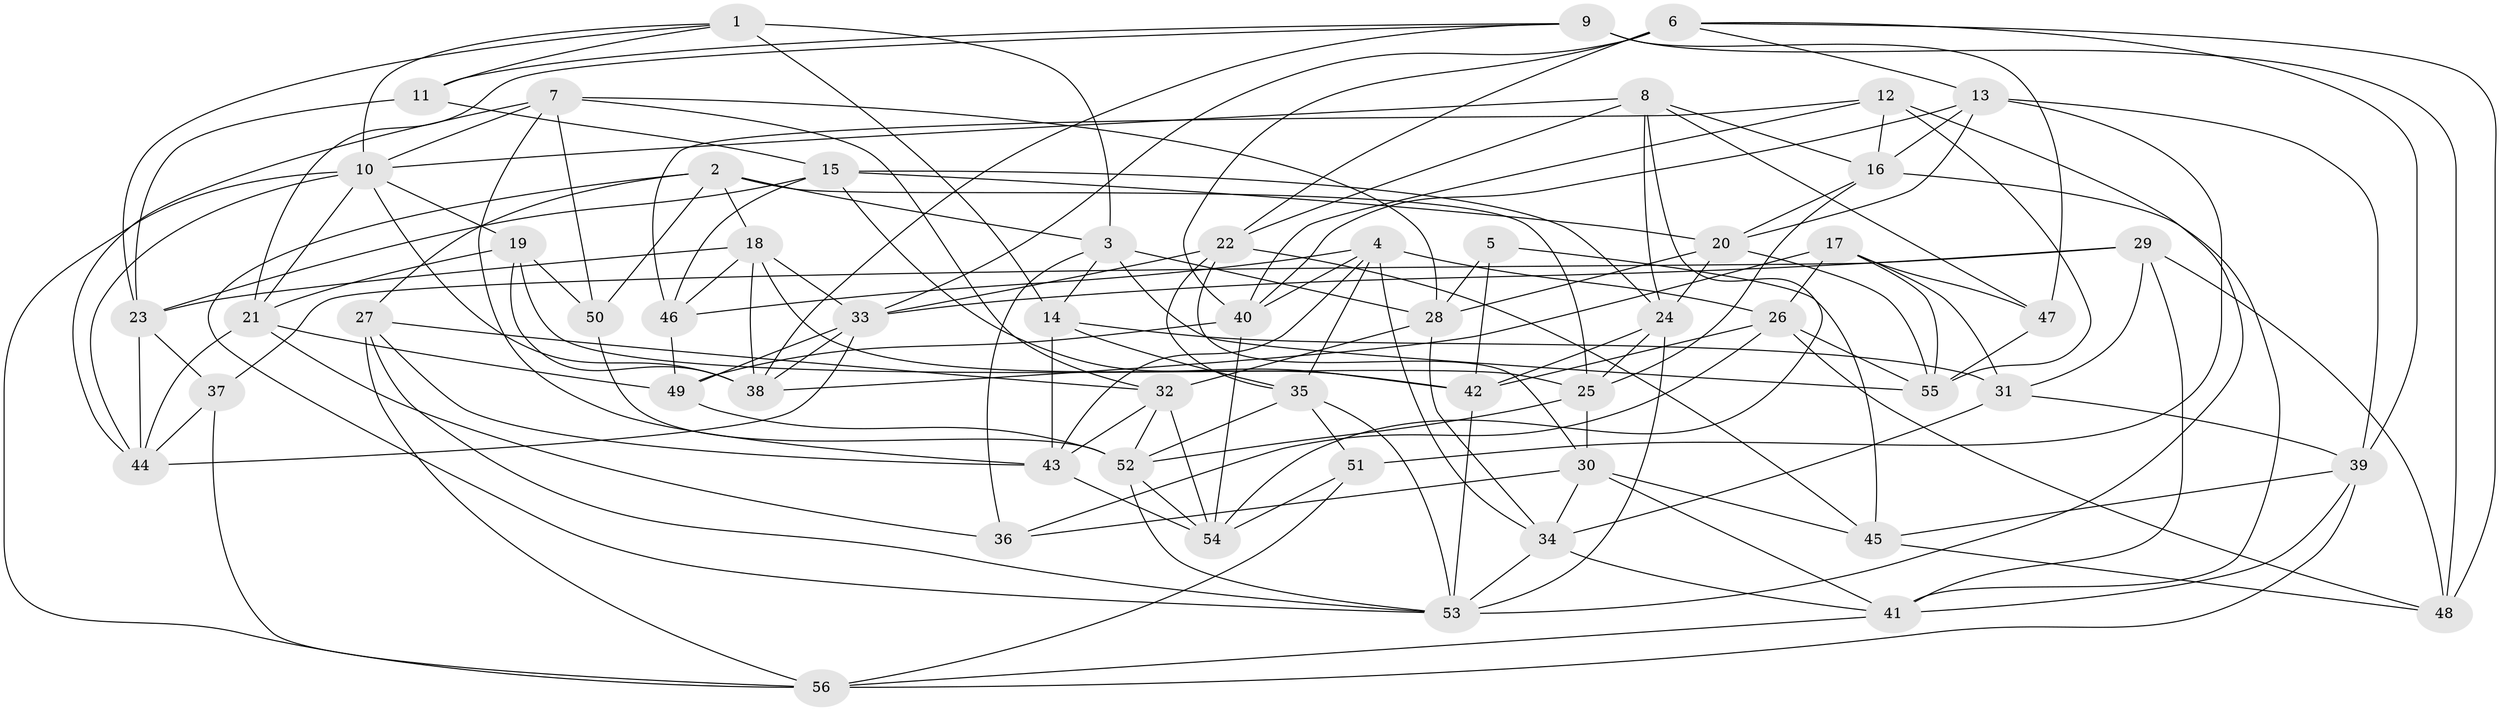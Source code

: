 // original degree distribution, {4: 1.0}
// Generated by graph-tools (version 1.1) at 2025/03/03/09/25 03:03:03]
// undirected, 56 vertices, 157 edges
graph export_dot {
graph [start="1"]
  node [color=gray90,style=filled];
  1;
  2;
  3;
  4;
  5;
  6;
  7;
  8;
  9;
  10;
  11;
  12;
  13;
  14;
  15;
  16;
  17;
  18;
  19;
  20;
  21;
  22;
  23;
  24;
  25;
  26;
  27;
  28;
  29;
  30;
  31;
  32;
  33;
  34;
  35;
  36;
  37;
  38;
  39;
  40;
  41;
  42;
  43;
  44;
  45;
  46;
  47;
  48;
  49;
  50;
  51;
  52;
  53;
  54;
  55;
  56;
  1 -- 3 [weight=1.0];
  1 -- 10 [weight=1.0];
  1 -- 11 [weight=1.0];
  1 -- 14 [weight=2.0];
  1 -- 23 [weight=1.0];
  2 -- 3 [weight=1.0];
  2 -- 18 [weight=1.0];
  2 -- 25 [weight=1.0];
  2 -- 27 [weight=1.0];
  2 -- 50 [weight=1.0];
  2 -- 53 [weight=1.0];
  3 -- 14 [weight=1.0];
  3 -- 28 [weight=1.0];
  3 -- 36 [weight=1.0];
  3 -- 55 [weight=1.0];
  4 -- 26 [weight=1.0];
  4 -- 34 [weight=1.0];
  4 -- 35 [weight=1.0];
  4 -- 40 [weight=1.0];
  4 -- 43 [weight=1.0];
  4 -- 46 [weight=1.0];
  5 -- 28 [weight=1.0];
  5 -- 42 [weight=1.0];
  5 -- 45 [weight=2.0];
  6 -- 13 [weight=1.0];
  6 -- 22 [weight=1.0];
  6 -- 33 [weight=1.0];
  6 -- 39 [weight=1.0];
  6 -- 40 [weight=1.0];
  6 -- 48 [weight=1.0];
  7 -- 10 [weight=1.0];
  7 -- 28 [weight=1.0];
  7 -- 32 [weight=1.0];
  7 -- 43 [weight=1.0];
  7 -- 44 [weight=1.0];
  7 -- 50 [weight=1.0];
  8 -- 10 [weight=1.0];
  8 -- 16 [weight=1.0];
  8 -- 22 [weight=1.0];
  8 -- 24 [weight=1.0];
  8 -- 47 [weight=1.0];
  8 -- 54 [weight=1.0];
  9 -- 11 [weight=1.0];
  9 -- 21 [weight=1.0];
  9 -- 38 [weight=1.0];
  9 -- 47 [weight=1.0];
  9 -- 48 [weight=2.0];
  10 -- 19 [weight=1.0];
  10 -- 21 [weight=1.0];
  10 -- 38 [weight=1.0];
  10 -- 44 [weight=1.0];
  10 -- 56 [weight=1.0];
  11 -- 15 [weight=1.0];
  11 -- 23 [weight=1.0];
  12 -- 16 [weight=1.0];
  12 -- 40 [weight=1.0];
  12 -- 46 [weight=1.0];
  12 -- 53 [weight=2.0];
  12 -- 55 [weight=1.0];
  13 -- 16 [weight=1.0];
  13 -- 20 [weight=1.0];
  13 -- 39 [weight=1.0];
  13 -- 40 [weight=1.0];
  13 -- 51 [weight=1.0];
  14 -- 31 [weight=1.0];
  14 -- 35 [weight=1.0];
  14 -- 43 [weight=1.0];
  15 -- 20 [weight=1.0];
  15 -- 23 [weight=1.0];
  15 -- 24 [weight=1.0];
  15 -- 42 [weight=1.0];
  15 -- 46 [weight=1.0];
  16 -- 20 [weight=1.0];
  16 -- 25 [weight=1.0];
  16 -- 41 [weight=1.0];
  17 -- 26 [weight=1.0];
  17 -- 31 [weight=2.0];
  17 -- 38 [weight=1.0];
  17 -- 47 [weight=1.0];
  17 -- 55 [weight=1.0];
  18 -- 23 [weight=1.0];
  18 -- 33 [weight=1.0];
  18 -- 38 [weight=1.0];
  18 -- 42 [weight=1.0];
  18 -- 46 [weight=1.0];
  19 -- 21 [weight=1.0];
  19 -- 25 [weight=1.0];
  19 -- 38 [weight=1.0];
  19 -- 50 [weight=2.0];
  20 -- 24 [weight=1.0];
  20 -- 28 [weight=1.0];
  20 -- 55 [weight=1.0];
  21 -- 36 [weight=1.0];
  21 -- 44 [weight=1.0];
  21 -- 49 [weight=1.0];
  22 -- 30 [weight=1.0];
  22 -- 33 [weight=1.0];
  22 -- 35 [weight=1.0];
  22 -- 45 [weight=1.0];
  23 -- 37 [weight=1.0];
  23 -- 44 [weight=1.0];
  24 -- 25 [weight=1.0];
  24 -- 42 [weight=1.0];
  24 -- 53 [weight=1.0];
  25 -- 30 [weight=1.0];
  25 -- 52 [weight=1.0];
  26 -- 36 [weight=1.0];
  26 -- 42 [weight=1.0];
  26 -- 48 [weight=1.0];
  26 -- 55 [weight=1.0];
  27 -- 32 [weight=1.0];
  27 -- 43 [weight=1.0];
  27 -- 53 [weight=2.0];
  27 -- 56 [weight=1.0];
  28 -- 32 [weight=1.0];
  28 -- 34 [weight=1.0];
  29 -- 31 [weight=1.0];
  29 -- 33 [weight=2.0];
  29 -- 37 [weight=1.0];
  29 -- 41 [weight=1.0];
  29 -- 48 [weight=1.0];
  30 -- 34 [weight=1.0];
  30 -- 36 [weight=1.0];
  30 -- 41 [weight=1.0];
  30 -- 45 [weight=1.0];
  31 -- 34 [weight=1.0];
  31 -- 39 [weight=1.0];
  32 -- 43 [weight=1.0];
  32 -- 52 [weight=1.0];
  32 -- 54 [weight=1.0];
  33 -- 38 [weight=1.0];
  33 -- 44 [weight=1.0];
  33 -- 49 [weight=1.0];
  34 -- 41 [weight=1.0];
  34 -- 53 [weight=1.0];
  35 -- 51 [weight=1.0];
  35 -- 52 [weight=1.0];
  35 -- 53 [weight=1.0];
  37 -- 44 [weight=1.0];
  37 -- 56 [weight=1.0];
  39 -- 41 [weight=1.0];
  39 -- 45 [weight=1.0];
  39 -- 56 [weight=1.0];
  40 -- 49 [weight=1.0];
  40 -- 54 [weight=1.0];
  41 -- 56 [weight=1.0];
  42 -- 53 [weight=1.0];
  43 -- 54 [weight=1.0];
  45 -- 48 [weight=1.0];
  46 -- 49 [weight=2.0];
  47 -- 55 [weight=1.0];
  49 -- 52 [weight=1.0];
  50 -- 52 [weight=2.0];
  51 -- 54 [weight=1.0];
  51 -- 56 [weight=1.0];
  52 -- 53 [weight=1.0];
  52 -- 54 [weight=1.0];
}
